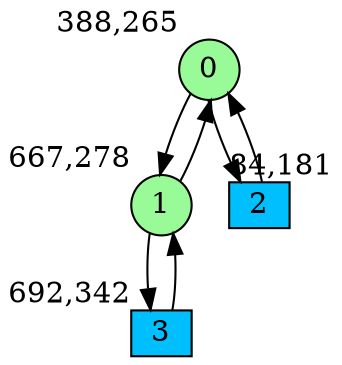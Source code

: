 digraph G {
graph [bgcolor=white]
node [shape=circle, style = filled, fillcolor=white,fixedsize=true, width=0.4, height=0.3 ]
0[xlabel="388,265", pos = "4.75,1.20313!", fillcolor=palegreen ];
1[xlabel="667,278", pos = "9.10938,1!", fillcolor=palegreen ];
2[xlabel="84,181", pos = "0,2.51563!", fillcolor=deepskyblue, shape=box ];
3[xlabel="692,342", pos = "9.5,0!", fillcolor=deepskyblue, shape=box ];
0->1 ;
0->2 ;
1->0 ;
1->3 ;
2->0 ;
3->1 ;
}

